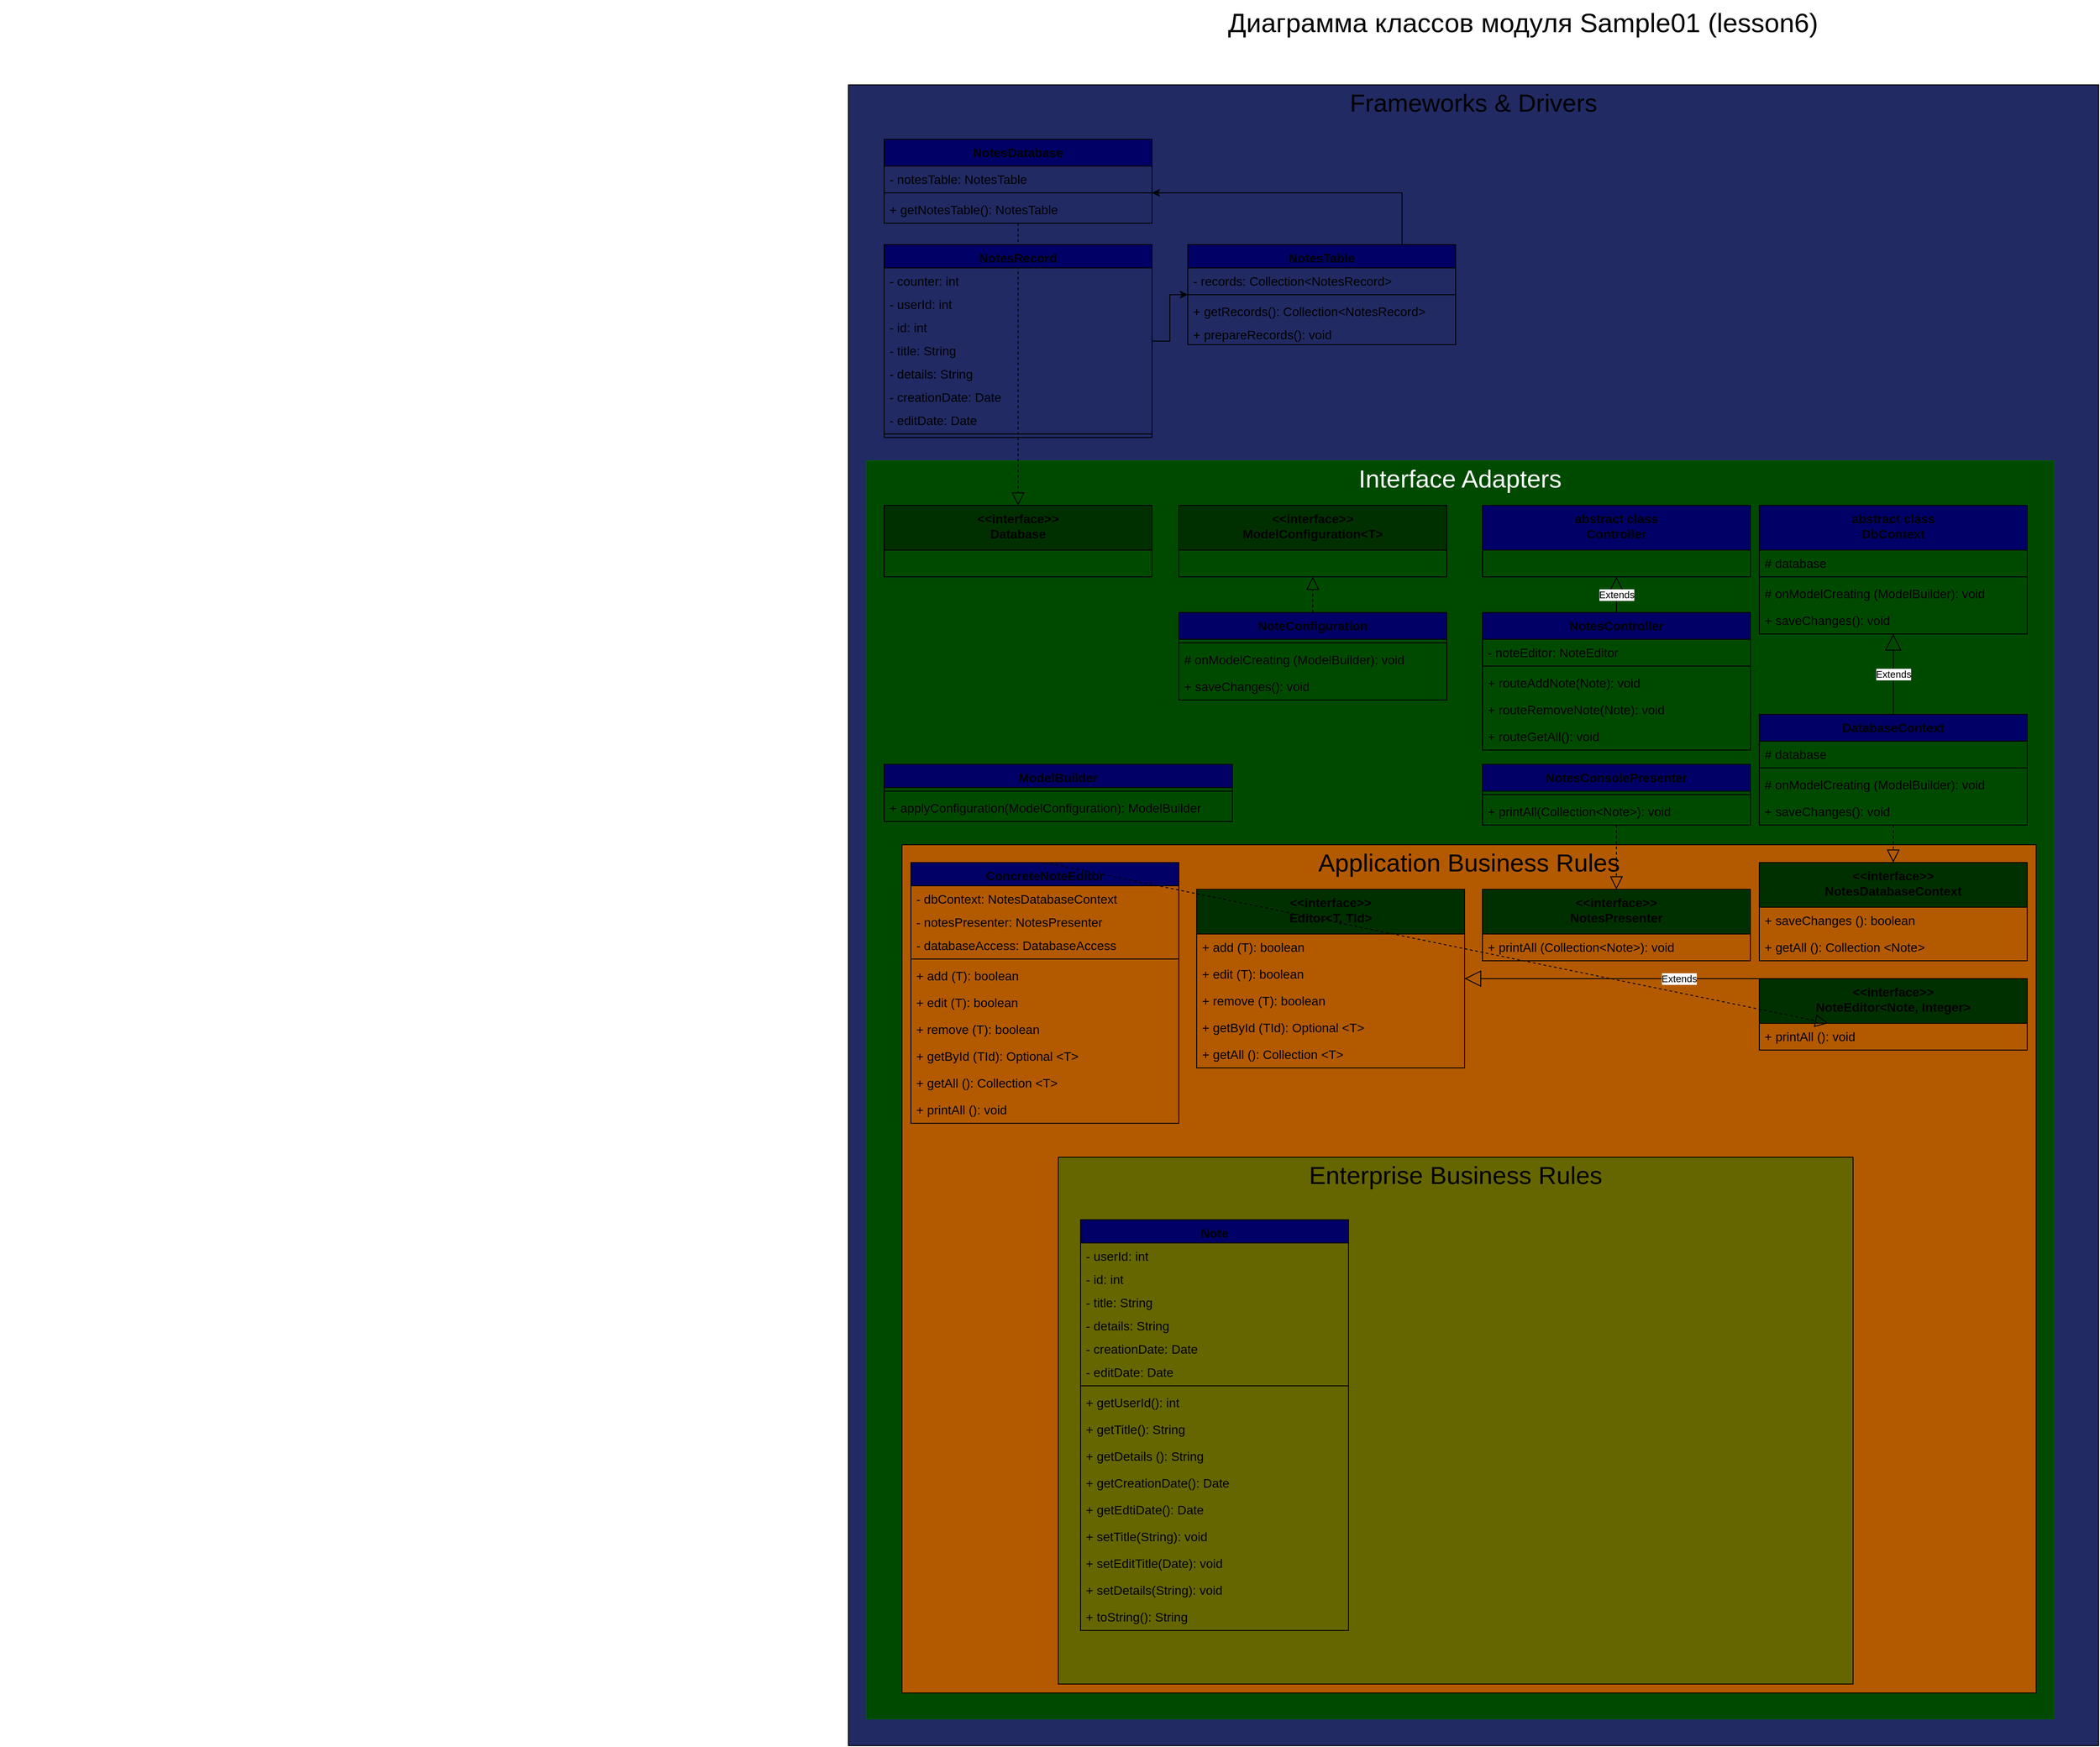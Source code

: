 <mxfile version="20.6.2" type="device"><diagram name="Page-1" id="c4acf3e9-155e-7222-9cf6-157b1a14988f"><mxGraphModel dx="4031" dy="1203" grid="1" gridSize="10" guides="1" tooltips="1" connect="1" arrows="1" fold="1" page="0" pageScale="1" pageWidth="850" pageHeight="1100" background="none" math="0" shadow="0"><root><mxCell id="0"/><mxCell id="1" parent="0"/><mxCell id="X9csHWGs1C8y1vgQUAIu-218" value="&lt;p style=&quot;margin:0px;margin-top:4px;text-align:center;&quot;&gt;&lt;font style=&quot;font-size: 28px;&quot;&gt;Frameworks &amp;amp; Drivers&lt;/font&gt;&lt;/p&gt;" style="verticalAlign=top;align=left;overflow=fill;fontSize=12;fontFamily=Helvetica;html=1;fillStyle=auto;fillColor=#212A63;" vertex="1" parent="1"><mxGeometry x="-690" y="100" width="1400" height="1860" as="geometry"/></mxCell><mxCell id="X9csHWGs1C8y1vgQUAIu-219" value="&lt;p style=&quot;margin:0px;margin-top:4px;text-align:center;&quot;&gt;&lt;font style=&quot;font-size: 28px;&quot;&gt;Interface Adapters&lt;/font&gt;&lt;/p&gt;" style="verticalAlign=top;align=left;overflow=fill;fontSize=12;fontFamily=Helvetica;html=1;fillStyle=auto;fillColor=#004A00;fontColor=#ffffff;strokeColor=#005700;" vertex="1" parent="1"><mxGeometry x="-670" y="521" width="1330" height="1409" as="geometry"/></mxCell><mxCell id="X9csHWGs1C8y1vgQUAIu-217" value="&lt;p style=&quot;margin:0px;margin-top:4px;text-align:center;&quot;&gt;&lt;font style=&quot;font-size: 28px;&quot;&gt;Application Business Rules&lt;/font&gt;&lt;/p&gt;" style="verticalAlign=top;align=left;overflow=fill;fontSize=12;fontFamily=Helvetica;html=1;fillStyle=auto;fillColor=#B35A00;" vertex="1" parent="1"><mxGeometry x="-630" y="951" width="1270" height="950" as="geometry"/></mxCell><mxCell id="setbiqEL-EH-wWf-rJ07-1" value="Диаграмма классов модуля Sample01 (lesson6)" style="text;html=1;align=center;verticalAlign=middle;resizable=0;points=[];autosize=1;strokeColor=none;fillColor=none;fontSize=30;" parent="1" vertex="1"><mxGeometry x="-275" y="5" width="680" height="50" as="geometry"/></mxCell><mxCell id="X9csHWGs1C8y1vgQUAIu-1" value="" style="shape=image;verticalLabelPosition=bottom;labelBackgroundColor=default;verticalAlign=top;aspect=fixed;imageAspect=0;image=https://miro.medium.com/max/1200/1*D5UiYWvnnRl89kO4XEvzWQ.png;" vertex="1" parent="1"><mxGeometry x="-1640" y="162" width="780" height="567" as="geometry"/></mxCell><mxCell id="X9csHWGs1C8y1vgQUAIu-2" value="" style="shape=image;verticalLabelPosition=bottom;labelBackgroundColor=default;verticalAlign=top;aspect=fixed;imageAspect=0;image=https://libmir.com/i/42/382442/i_085.png;" vertex="1" parent="1"><mxGeometry x="-1640" y="744" width="780" height="564" as="geometry"/></mxCell><mxCell id="X9csHWGs1C8y1vgQUAIu-34" value="&lt;&lt;interface&gt;&gt;&#10;Editor&lt;T, TId&gt;" style="swimlane;fontStyle=1;align=center;verticalAlign=top;childLayout=stackLayout;horizontal=1;startSize=50;horizontalStack=0;resizeParent=1;resizeParentMax=0;resizeLast=0;collapsible=1;marginBottom=0;fontSize=14;fillStyle=auto;fillColor=#003000;" vertex="1" parent="1"><mxGeometry x="-300" y="1001" width="300" height="200" as="geometry"><mxRectangle x="-200" y="280" width="130" height="50" as="alternateBounds"/></mxGeometry></mxCell><mxCell id="X9csHWGs1C8y1vgQUAIu-40" value="+ add (T): boolean" style="text;strokeColor=none;fillColor=none;align=left;verticalAlign=top;spacingLeft=4;spacingRight=4;overflow=hidden;rotatable=0;points=[[0,0.5],[1,0.5]];portConstraint=eastwest;fontSize=14;" vertex="1" parent="X9csHWGs1C8y1vgQUAIu-34"><mxGeometry y="50" width="300" height="30" as="geometry"/></mxCell><mxCell id="X9csHWGs1C8y1vgQUAIu-41" value="+ edit (T): boolean" style="text;strokeColor=none;fillColor=none;align=left;verticalAlign=top;spacingLeft=4;spacingRight=4;overflow=hidden;rotatable=0;points=[[0,0.5],[1,0.5]];portConstraint=eastwest;fontSize=14;" vertex="1" parent="X9csHWGs1C8y1vgQUAIu-34"><mxGeometry y="80" width="300" height="30" as="geometry"/></mxCell><mxCell id="X9csHWGs1C8y1vgQUAIu-42" value="+ remove (T): boolean" style="text;strokeColor=none;fillColor=none;align=left;verticalAlign=top;spacingLeft=4;spacingRight=4;overflow=hidden;rotatable=0;points=[[0,0.5],[1,0.5]];portConstraint=eastwest;fontSize=14;" vertex="1" parent="X9csHWGs1C8y1vgQUAIu-34"><mxGeometry y="110" width="300" height="30" as="geometry"/></mxCell><mxCell id="X9csHWGs1C8y1vgQUAIu-43" value="+ getById (TId): Optional &lt;T&gt;" style="text;strokeColor=none;fillColor=none;align=left;verticalAlign=top;spacingLeft=4;spacingRight=4;overflow=hidden;rotatable=0;points=[[0,0.5],[1,0.5]];portConstraint=eastwest;fontSize=14;" vertex="1" parent="X9csHWGs1C8y1vgQUAIu-34"><mxGeometry y="140" width="300" height="30" as="geometry"/></mxCell><mxCell id="X9csHWGs1C8y1vgQUAIu-44" value="+ getAll (): Collection &lt;T&gt;" style="text;strokeColor=none;fillColor=none;align=left;verticalAlign=top;spacingLeft=4;spacingRight=4;overflow=hidden;rotatable=0;points=[[0,0.5],[1,0.5]];portConstraint=eastwest;fontSize=14;" vertex="1" parent="X9csHWGs1C8y1vgQUAIu-34"><mxGeometry y="170" width="300" height="30" as="geometry"/></mxCell><mxCell id="X9csHWGs1C8y1vgQUAIu-49" value="&lt;&lt;interface&gt;&gt;&#10;NoteEditor&lt;Note, Integer&gt;" style="swimlane;fontStyle=1;align=center;verticalAlign=top;childLayout=stackLayout;horizontal=1;startSize=50;horizontalStack=0;resizeParent=1;resizeParentMax=0;resizeLast=0;collapsible=1;marginBottom=0;fontSize=14;fillStyle=auto;fillColor=#003000;" vertex="1" parent="1"><mxGeometry x="330" y="1101" width="300" height="80" as="geometry"><mxRectangle x="-200" y="280" width="130" height="50" as="alternateBounds"/></mxGeometry></mxCell><mxCell id="X9csHWGs1C8y1vgQUAIu-50" value="+ printAll (): void" style="text;strokeColor=none;fillColor=none;align=left;verticalAlign=top;spacingLeft=4;spacingRight=4;overflow=hidden;rotatable=0;points=[[0,0.5],[1,0.5]];portConstraint=eastwest;fontSize=14;" vertex="1" parent="X9csHWGs1C8y1vgQUAIu-49"><mxGeometry y="50" width="300" height="30" as="geometry"/></mxCell><mxCell id="X9csHWGs1C8y1vgQUAIu-55" value="Extends" style="endArrow=block;endSize=16;endFill=0;html=1;rounded=0;exitX=0.5;exitY=0;exitDx=0;exitDy=0;" edge="1" parent="1" source="X9csHWGs1C8y1vgQUAIu-49" target="X9csHWGs1C8y1vgQUAIu-34"><mxGeometry width="160" relative="1" as="geometry"><mxPoint x="-680" y="1181" as="sourcePoint"/><mxPoint x="-520" y="1181" as="targetPoint"/></mxGeometry></mxCell><mxCell id="X9csHWGs1C8y1vgQUAIu-56" value="&lt;&lt;interface&gt;&gt;&#10;NotesDatabaseContext" style="swimlane;fontStyle=1;align=center;verticalAlign=top;childLayout=stackLayout;horizontal=1;startSize=50;horizontalStack=0;resizeParent=1;resizeParentMax=0;resizeLast=0;collapsible=1;marginBottom=0;fontSize=14;fillStyle=auto;fillColor=#003000;" vertex="1" parent="1"><mxGeometry x="330" y="971" width="300" height="110" as="geometry"><mxRectangle x="-200" y="280" width="130" height="50" as="alternateBounds"/></mxGeometry></mxCell><mxCell id="X9csHWGs1C8y1vgQUAIu-58" value="+ saveChanges (): boolean" style="text;strokeColor=none;fillColor=none;align=left;verticalAlign=top;spacingLeft=4;spacingRight=4;overflow=hidden;rotatable=0;points=[[0,0.5],[1,0.5]];portConstraint=eastwest;fontSize=14;" vertex="1" parent="X9csHWGs1C8y1vgQUAIu-56"><mxGeometry y="50" width="300" height="30" as="geometry"/></mxCell><mxCell id="X9csHWGs1C8y1vgQUAIu-61" value="+ getAll (): Collection &lt;Note&gt;" style="text;strokeColor=none;fillColor=none;align=left;verticalAlign=top;spacingLeft=4;spacingRight=4;overflow=hidden;rotatable=0;points=[[0,0.5],[1,0.5]];portConstraint=eastwest;fontSize=14;" vertex="1" parent="X9csHWGs1C8y1vgQUAIu-56"><mxGeometry y="80" width="300" height="30" as="geometry"/></mxCell><mxCell id="X9csHWGs1C8y1vgQUAIu-62" value="&lt;&lt;interface&gt;&gt;&#10;NotesPresenter" style="swimlane;fontStyle=1;align=center;verticalAlign=top;childLayout=stackLayout;horizontal=1;startSize=50;horizontalStack=0;resizeParent=1;resizeParentMax=0;resizeLast=0;collapsible=1;marginBottom=0;fontSize=14;fillStyle=auto;fillColor=#003000;" vertex="1" parent="1"><mxGeometry x="20" y="1001" width="300" height="80" as="geometry"><mxRectangle x="-200" y="280" width="130" height="50" as="alternateBounds"/></mxGeometry></mxCell><mxCell id="X9csHWGs1C8y1vgQUAIu-63" value="+ printAll (Collection&lt;Note&gt;): void" style="text;strokeColor=none;fillColor=none;align=left;verticalAlign=top;spacingLeft=4;spacingRight=4;overflow=hidden;rotatable=0;points=[[0,0.5],[1,0.5]];portConstraint=eastwest;fontSize=14;" vertex="1" parent="X9csHWGs1C8y1vgQUAIu-62"><mxGeometry y="50" width="300" height="30" as="geometry"/></mxCell><mxCell id="X9csHWGs1C8y1vgQUAIu-64" value="ConcreteNoteEditor" style="swimlane;fontStyle=1;align=center;verticalAlign=top;childLayout=stackLayout;horizontal=1;startSize=26;horizontalStack=0;resizeParent=1;resizeParentMax=0;resizeLast=0;collapsible=1;marginBottom=0;fontSize=14;fillColor=#000066;" vertex="1" parent="1"><mxGeometry x="-620" y="971" width="300" height="292" as="geometry"/></mxCell><mxCell id="X9csHWGs1C8y1vgQUAIu-65" value="- dbContext: NotesDatabaseContext" style="text;strokeColor=none;fillColor=none;align=left;verticalAlign=top;spacingLeft=4;spacingRight=4;overflow=hidden;rotatable=0;points=[[0,0.5],[1,0.5]];portConstraint=eastwest;fontSize=14;" vertex="1" parent="X9csHWGs1C8y1vgQUAIu-64"><mxGeometry y="26" width="300" height="26" as="geometry"/></mxCell><mxCell id="X9csHWGs1C8y1vgQUAIu-66" value="- notesPresenter: NotesPresenter" style="text;strokeColor=none;fillColor=none;align=left;verticalAlign=top;spacingLeft=4;spacingRight=4;overflow=hidden;rotatable=0;points=[[0,0.5],[1,0.5]];portConstraint=eastwest;fontSize=14;" vertex="1" parent="X9csHWGs1C8y1vgQUAIu-64"><mxGeometry y="52" width="300" height="26" as="geometry"/></mxCell><mxCell id="X9csHWGs1C8y1vgQUAIu-67" value="- databaseAccess: DatabaseAccess" style="text;strokeColor=none;fillColor=none;align=left;verticalAlign=top;spacingLeft=4;spacingRight=4;overflow=hidden;rotatable=0;points=[[0,0.5],[1,0.5]];portConstraint=eastwest;fontSize=14;" vertex="1" parent="X9csHWGs1C8y1vgQUAIu-64"><mxGeometry y="78" width="300" height="26" as="geometry"/></mxCell><mxCell id="X9csHWGs1C8y1vgQUAIu-69" value="" style="line;strokeWidth=1;fillColor=none;align=left;verticalAlign=middle;spacingTop=-1;spacingLeft=3;spacingRight=3;rotatable=0;labelPosition=right;points=[];portConstraint=eastwest;strokeColor=inherit;fontSize=14;" vertex="1" parent="X9csHWGs1C8y1vgQUAIu-64"><mxGeometry y="104" width="300" height="8" as="geometry"/></mxCell><mxCell id="X9csHWGs1C8y1vgQUAIu-79" value="+ add (T): boolean" style="text;strokeColor=none;fillColor=none;align=left;verticalAlign=top;spacingLeft=4;spacingRight=4;overflow=hidden;rotatable=0;points=[[0,0.5],[1,0.5]];portConstraint=eastwest;fontSize=14;" vertex="1" parent="X9csHWGs1C8y1vgQUAIu-64"><mxGeometry y="112" width="300" height="30" as="geometry"/></mxCell><mxCell id="X9csHWGs1C8y1vgQUAIu-80" value="+ edit (T): boolean" style="text;strokeColor=none;fillColor=none;align=left;verticalAlign=top;spacingLeft=4;spacingRight=4;overflow=hidden;rotatable=0;points=[[0,0.5],[1,0.5]];portConstraint=eastwest;fontSize=14;" vertex="1" parent="X9csHWGs1C8y1vgQUAIu-64"><mxGeometry y="142" width="300" height="30" as="geometry"/></mxCell><mxCell id="X9csHWGs1C8y1vgQUAIu-81" value="+ remove (T): boolean" style="text;strokeColor=none;fillColor=none;align=left;verticalAlign=top;spacingLeft=4;spacingRight=4;overflow=hidden;rotatable=0;points=[[0,0.5],[1,0.5]];portConstraint=eastwest;fontSize=14;" vertex="1" parent="X9csHWGs1C8y1vgQUAIu-64"><mxGeometry y="172" width="300" height="30" as="geometry"/></mxCell><mxCell id="X9csHWGs1C8y1vgQUAIu-82" value="+ getById (TId): Optional &lt;T&gt;" style="text;strokeColor=none;fillColor=none;align=left;verticalAlign=top;spacingLeft=4;spacingRight=4;overflow=hidden;rotatable=0;points=[[0,0.5],[1,0.5]];portConstraint=eastwest;fontSize=14;" vertex="1" parent="X9csHWGs1C8y1vgQUAIu-64"><mxGeometry y="202" width="300" height="30" as="geometry"/></mxCell><mxCell id="X9csHWGs1C8y1vgQUAIu-83" value="+ getAll (): Collection &lt;T&gt;" style="text;strokeColor=none;fillColor=none;align=left;verticalAlign=top;spacingLeft=4;spacingRight=4;overflow=hidden;rotatable=0;points=[[0,0.5],[1,0.5]];portConstraint=eastwest;fontSize=14;" vertex="1" parent="X9csHWGs1C8y1vgQUAIu-64"><mxGeometry y="232" width="300" height="30" as="geometry"/></mxCell><mxCell id="X9csHWGs1C8y1vgQUAIu-84" value="+ printAll (): void" style="text;strokeColor=none;fillColor=none;align=left;verticalAlign=top;spacingLeft=4;spacingRight=4;overflow=hidden;rotatable=0;points=[[0,0.5],[1,0.5]];portConstraint=eastwest;fontSize=14;" vertex="1" parent="X9csHWGs1C8y1vgQUAIu-64"><mxGeometry y="262" width="300" height="30" as="geometry"/></mxCell><mxCell id="X9csHWGs1C8y1vgQUAIu-78" value="" style="endArrow=block;dashed=1;endFill=0;endSize=12;html=1;rounded=0;exitX=0.5;exitY=0;exitDx=0;exitDy=0;" edge="1" parent="1" source="X9csHWGs1C8y1vgQUAIu-64" target="X9csHWGs1C8y1vgQUAIu-50"><mxGeometry width="160" relative="1" as="geometry"><mxPoint x="-670" y="1331" as="sourcePoint"/><mxPoint x="-600" y="1361" as="targetPoint"/></mxGeometry></mxCell><mxCell id="X9csHWGs1C8y1vgQUAIu-104" value="&lt;&lt;interface&gt;&gt;&#10;Database" style="swimlane;fontStyle=1;align=center;verticalAlign=top;childLayout=stackLayout;horizontal=1;startSize=50;horizontalStack=0;resizeParent=1;resizeParentMax=0;resizeLast=0;collapsible=1;marginBottom=0;fontSize=14;fillStyle=auto;fillColor=#003000;" vertex="1" parent="1"><mxGeometry x="-650" y="571" width="300" height="80" as="geometry"><mxRectangle x="-200" y="280" width="130" height="50" as="alternateBounds"/></mxGeometry></mxCell><mxCell id="X9csHWGs1C8y1vgQUAIu-110" value="&lt;&lt;interface&gt;&gt;&#10;ModelConfiguration&lt;T&gt;" style="swimlane;fontStyle=1;align=center;verticalAlign=top;childLayout=stackLayout;horizontal=1;startSize=50;horizontalStack=0;resizeParent=1;resizeParentMax=0;resizeLast=0;collapsible=1;marginBottom=0;fontSize=14;fillStyle=auto;fillColor=#003000;" vertex="1" parent="1"><mxGeometry x="-320" y="571" width="300" height="80" as="geometry"><mxRectangle x="-200" y="280" width="130" height="50" as="alternateBounds"/></mxGeometry></mxCell><mxCell id="X9csHWGs1C8y1vgQUAIu-111" value="abstract class &#10;DbContext" style="swimlane;fontStyle=1;align=center;verticalAlign=top;childLayout=stackLayout;horizontal=1;startSize=50;horizontalStack=0;resizeParent=1;resizeParentMax=0;resizeLast=0;collapsible=1;marginBottom=0;fontSize=14;fillColor=#000066;" vertex="1" parent="1"><mxGeometry x="330" y="571" width="300" height="144" as="geometry"/></mxCell><mxCell id="X9csHWGs1C8y1vgQUAIu-112" value="# database" style="text;strokeColor=none;fillColor=none;align=left;verticalAlign=top;spacingLeft=4;spacingRight=4;overflow=hidden;rotatable=0;points=[[0,0.5],[1,0.5]];portConstraint=eastwest;fontSize=14;" vertex="1" parent="X9csHWGs1C8y1vgQUAIu-111"><mxGeometry y="50" width="300" height="26" as="geometry"/></mxCell><mxCell id="X9csHWGs1C8y1vgQUAIu-118" value="" style="line;strokeWidth=1;fillColor=none;align=left;verticalAlign=middle;spacingTop=-1;spacingLeft=3;spacingRight=3;rotatable=0;labelPosition=right;points=[];portConstraint=eastwest;strokeColor=inherit;fontSize=14;" vertex="1" parent="X9csHWGs1C8y1vgQUAIu-111"><mxGeometry y="76" width="300" height="8" as="geometry"/></mxCell><mxCell id="X9csHWGs1C8y1vgQUAIu-119" value="# onModelCreating (ModelBuilder): void" style="text;strokeColor=none;fillColor=none;align=left;verticalAlign=top;spacingLeft=4;spacingRight=4;overflow=hidden;rotatable=0;points=[[0,0.5],[1,0.5]];portConstraint=eastwest;fontSize=14;" vertex="1" parent="X9csHWGs1C8y1vgQUAIu-111"><mxGeometry y="84" width="300" height="30" as="geometry"/></mxCell><mxCell id="X9csHWGs1C8y1vgQUAIu-120" value="+ saveChanges(): void" style="text;strokeColor=none;fillColor=none;align=left;verticalAlign=top;spacingLeft=4;spacingRight=4;overflow=hidden;rotatable=0;points=[[0,0.5],[1,0.5]];portConstraint=eastwest;fontSize=14;" vertex="1" parent="X9csHWGs1C8y1vgQUAIu-111"><mxGeometry y="114" width="300" height="30" as="geometry"/></mxCell><mxCell id="X9csHWGs1C8y1vgQUAIu-128" value="ModelBuilder" style="swimlane;fontStyle=1;align=center;verticalAlign=top;childLayout=stackLayout;horizontal=1;startSize=26;horizontalStack=0;resizeParent=1;resizeParentMax=0;resizeLast=0;collapsible=1;marginBottom=0;fontSize=14;fillColor=#000066;" vertex="1" parent="1"><mxGeometry x="-650" y="861" width="390" height="64" as="geometry"/></mxCell><mxCell id="X9csHWGs1C8y1vgQUAIu-135" value="" style="line;strokeWidth=1;fillColor=none;align=left;verticalAlign=middle;spacingTop=-1;spacingLeft=3;spacingRight=3;rotatable=0;labelPosition=right;points=[];portConstraint=eastwest;strokeColor=inherit;fontSize=14;" vertex="1" parent="X9csHWGs1C8y1vgQUAIu-128"><mxGeometry y="26" width="390" height="8" as="geometry"/></mxCell><mxCell id="X9csHWGs1C8y1vgQUAIu-136" value="+ applyConfiguration(ModelConfiguration): ModelBuilder" style="text;strokeColor=none;fillColor=none;align=left;verticalAlign=top;spacingLeft=4;spacingRight=4;overflow=hidden;rotatable=0;points=[[0,0.5],[1,0.5]];portConstraint=eastwest;fontSize=14;" vertex="1" parent="X9csHWGs1C8y1vgQUAIu-128"><mxGeometry y="34" width="390" height="30" as="geometry"/></mxCell><mxCell id="X9csHWGs1C8y1vgQUAIu-145" value="DatabaseContext" style="swimlane;fontStyle=1;align=center;verticalAlign=top;childLayout=stackLayout;horizontal=1;startSize=30;horizontalStack=0;resizeParent=1;resizeParentMax=0;resizeLast=0;collapsible=1;marginBottom=0;fontSize=14;fillColor=#000066;" vertex="1" parent="1"><mxGeometry x="330" y="805" width="300" height="124" as="geometry"/></mxCell><mxCell id="X9csHWGs1C8y1vgQUAIu-146" value="# database" style="text;strokeColor=none;fillColor=none;align=left;verticalAlign=top;spacingLeft=4;spacingRight=4;overflow=hidden;rotatable=0;points=[[0,0.5],[1,0.5]];portConstraint=eastwest;fontSize=14;" vertex="1" parent="X9csHWGs1C8y1vgQUAIu-145"><mxGeometry y="30" width="300" height="26" as="geometry"/></mxCell><mxCell id="X9csHWGs1C8y1vgQUAIu-147" value="" style="line;strokeWidth=1;fillColor=none;align=left;verticalAlign=middle;spacingTop=-1;spacingLeft=3;spacingRight=3;rotatable=0;labelPosition=right;points=[];portConstraint=eastwest;strokeColor=inherit;fontSize=14;" vertex="1" parent="X9csHWGs1C8y1vgQUAIu-145"><mxGeometry y="56" width="300" height="8" as="geometry"/></mxCell><mxCell id="X9csHWGs1C8y1vgQUAIu-148" value="# onModelCreating (ModelBuilder): void" style="text;strokeColor=none;fillColor=none;align=left;verticalAlign=top;spacingLeft=4;spacingRight=4;overflow=hidden;rotatable=0;points=[[0,0.5],[1,0.5]];portConstraint=eastwest;fontSize=14;" vertex="1" parent="X9csHWGs1C8y1vgQUAIu-145"><mxGeometry y="64" width="300" height="30" as="geometry"/></mxCell><mxCell id="X9csHWGs1C8y1vgQUAIu-149" value="+ saveChanges(): void" style="text;strokeColor=none;fillColor=none;align=left;verticalAlign=top;spacingLeft=4;spacingRight=4;overflow=hidden;rotatable=0;points=[[0,0.5],[1,0.5]];portConstraint=eastwest;fontSize=14;" vertex="1" parent="X9csHWGs1C8y1vgQUAIu-145"><mxGeometry y="94" width="300" height="30" as="geometry"/></mxCell><mxCell id="X9csHWGs1C8y1vgQUAIu-150" value="Extends" style="endArrow=block;endSize=16;endFill=0;html=1;rounded=0;exitX=0.5;exitY=0;exitDx=0;exitDy=0;" edge="1" parent="1" source="X9csHWGs1C8y1vgQUAIu-145" target="X9csHWGs1C8y1vgQUAIu-111"><mxGeometry width="160" relative="1" as="geometry"><mxPoint x="430" y="605" as="sourcePoint"/><mxPoint x="720" y="765" as="targetPoint"/></mxGeometry></mxCell><mxCell id="X9csHWGs1C8y1vgQUAIu-151" value="" style="endArrow=block;dashed=1;endFill=0;endSize=12;html=1;rounded=0;" edge="1" parent="1" source="X9csHWGs1C8y1vgQUAIu-145" target="X9csHWGs1C8y1vgQUAIu-56"><mxGeometry width="160" relative="1" as="geometry"><mxPoint x="1300" y="901" as="sourcePoint"/><mxPoint x="1460" y="901" as="targetPoint"/></mxGeometry></mxCell><mxCell id="X9csHWGs1C8y1vgQUAIu-152" value="NoteConfiguration" style="swimlane;fontStyle=1;align=center;verticalAlign=top;childLayout=stackLayout;horizontal=1;startSize=30;horizontalStack=0;resizeParent=1;resizeParentMax=0;resizeLast=0;collapsible=1;marginBottom=0;fontSize=14;fillColor=#000066;" vertex="1" parent="1"><mxGeometry x="-320" y="691" width="300" height="98" as="geometry"/></mxCell><mxCell id="X9csHWGs1C8y1vgQUAIu-154" value="" style="line;strokeWidth=1;fillColor=none;align=left;verticalAlign=middle;spacingTop=-1;spacingLeft=3;spacingRight=3;rotatable=0;labelPosition=right;points=[];portConstraint=eastwest;strokeColor=inherit;fontSize=14;" vertex="1" parent="X9csHWGs1C8y1vgQUAIu-152"><mxGeometry y="30" width="300" height="8" as="geometry"/></mxCell><mxCell id="X9csHWGs1C8y1vgQUAIu-155" value="# onModelCreating (ModelBuilder): void" style="text;strokeColor=none;fillColor=none;align=left;verticalAlign=top;spacingLeft=4;spacingRight=4;overflow=hidden;rotatable=0;points=[[0,0.5],[1,0.5]];portConstraint=eastwest;fontSize=14;" vertex="1" parent="X9csHWGs1C8y1vgQUAIu-152"><mxGeometry y="38" width="300" height="30" as="geometry"/></mxCell><mxCell id="X9csHWGs1C8y1vgQUAIu-156" value="+ saveChanges(): void" style="text;strokeColor=none;fillColor=none;align=left;verticalAlign=top;spacingLeft=4;spacingRight=4;overflow=hidden;rotatable=0;points=[[0,0.5],[1,0.5]];portConstraint=eastwest;fontSize=14;" vertex="1" parent="X9csHWGs1C8y1vgQUAIu-152"><mxGeometry y="68" width="300" height="30" as="geometry"/></mxCell><mxCell id="X9csHWGs1C8y1vgQUAIu-157" value="" style="endArrow=block;dashed=1;endFill=0;endSize=12;html=1;rounded=0;" edge="1" parent="1" source="X9csHWGs1C8y1vgQUAIu-152" target="X9csHWGs1C8y1vgQUAIu-110"><mxGeometry width="160" relative="1" as="geometry"><mxPoint x="1300" y="661" as="sourcePoint"/><mxPoint x="1460" y="661" as="targetPoint"/></mxGeometry></mxCell><mxCell id="X9csHWGs1C8y1vgQUAIu-158" value="abstract class &#10;Controller" style="swimlane;fontStyle=1;align=center;verticalAlign=top;childLayout=stackLayout;horizontal=1;startSize=50;horizontalStack=0;resizeParent=1;resizeParentMax=0;resizeLast=0;collapsible=1;marginBottom=0;fontSize=14;fillColor=#000066;" vertex="1" parent="1"><mxGeometry x="20" y="571" width="300" height="80" as="geometry"/></mxCell><mxCell id="X9csHWGs1C8y1vgQUAIu-165" value="NotesController" style="swimlane;fontStyle=1;align=center;verticalAlign=top;childLayout=stackLayout;horizontal=1;startSize=30;horizontalStack=0;resizeParent=1;resizeParentMax=0;resizeLast=0;collapsible=1;marginBottom=0;fontSize=14;fillColor=#000066;" vertex="1" parent="1"><mxGeometry x="20" y="691" width="300" height="154" as="geometry"/></mxCell><mxCell id="X9csHWGs1C8y1vgQUAIu-166" value="- noteEditor: NoteEditor" style="text;strokeColor=none;fillColor=none;align=left;verticalAlign=top;spacingLeft=4;spacingRight=4;overflow=hidden;rotatable=0;points=[[0,0.5],[1,0.5]];portConstraint=eastwest;fontSize=14;" vertex="1" parent="X9csHWGs1C8y1vgQUAIu-165"><mxGeometry y="30" width="300" height="26" as="geometry"/></mxCell><mxCell id="X9csHWGs1C8y1vgQUAIu-167" value="" style="line;strokeWidth=1;fillColor=none;align=left;verticalAlign=middle;spacingTop=-1;spacingLeft=3;spacingRight=3;rotatable=0;labelPosition=right;points=[];portConstraint=eastwest;strokeColor=inherit;fontSize=14;" vertex="1" parent="X9csHWGs1C8y1vgQUAIu-165"><mxGeometry y="56" width="300" height="8" as="geometry"/></mxCell><mxCell id="X9csHWGs1C8y1vgQUAIu-168" value="+ routeAddNote(Note): void" style="text;strokeColor=none;fillColor=none;align=left;verticalAlign=top;spacingLeft=4;spacingRight=4;overflow=hidden;rotatable=0;points=[[0,0.5],[1,0.5]];portConstraint=eastwest;fontSize=14;" vertex="1" parent="X9csHWGs1C8y1vgQUAIu-165"><mxGeometry y="64" width="300" height="30" as="geometry"/></mxCell><mxCell id="X9csHWGs1C8y1vgQUAIu-170" value="+ routeRemoveNote(Note): void" style="text;strokeColor=none;fillColor=none;align=left;verticalAlign=top;spacingLeft=4;spacingRight=4;overflow=hidden;rotatable=0;points=[[0,0.5],[1,0.5]];portConstraint=eastwest;fontSize=14;" vertex="1" parent="X9csHWGs1C8y1vgQUAIu-165"><mxGeometry y="94" width="300" height="30" as="geometry"/></mxCell><mxCell id="X9csHWGs1C8y1vgQUAIu-171" value="+ routeGetAll(): void" style="text;strokeColor=none;fillColor=none;align=left;verticalAlign=top;spacingLeft=4;spacingRight=4;overflow=hidden;rotatable=0;points=[[0,0.5],[1,0.5]];portConstraint=eastwest;fontSize=14;" vertex="1" parent="X9csHWGs1C8y1vgQUAIu-165"><mxGeometry y="124" width="300" height="30" as="geometry"/></mxCell><mxCell id="X9csHWGs1C8y1vgQUAIu-173" value="Extends" style="endArrow=block;endSize=16;endFill=0;html=1;rounded=0;" edge="1" parent="1" source="X9csHWGs1C8y1vgQUAIu-165" target="X9csHWGs1C8y1vgQUAIu-158"><mxGeometry width="160" relative="1" as="geometry"><mxPoint x="420" y="531" as="sourcePoint"/><mxPoint x="580" y="531" as="targetPoint"/></mxGeometry></mxCell><mxCell id="X9csHWGs1C8y1vgQUAIu-174" value="NotesConsolePresenter" style="swimlane;fontStyle=1;align=center;verticalAlign=top;childLayout=stackLayout;horizontal=1;startSize=30;horizontalStack=0;resizeParent=1;resizeParentMax=0;resizeLast=0;collapsible=1;marginBottom=0;fontSize=14;fillColor=#000066;" vertex="1" parent="1"><mxGeometry x="20" y="861" width="300" height="68" as="geometry"/></mxCell><mxCell id="X9csHWGs1C8y1vgQUAIu-176" value="" style="line;strokeWidth=1;fillColor=none;align=left;verticalAlign=middle;spacingTop=-1;spacingLeft=3;spacingRight=3;rotatable=0;labelPosition=right;points=[];portConstraint=eastwest;strokeColor=inherit;fontSize=14;" vertex="1" parent="X9csHWGs1C8y1vgQUAIu-174"><mxGeometry y="30" width="300" height="8" as="geometry"/></mxCell><mxCell id="X9csHWGs1C8y1vgQUAIu-177" value="+ printAll(Collection&lt;Note&gt;): void" style="text;strokeColor=none;fillColor=none;align=left;verticalAlign=top;spacingLeft=4;spacingRight=4;overflow=hidden;rotatable=0;points=[[0,0.5],[1,0.5]];portConstraint=eastwest;fontSize=14;" vertex="1" parent="X9csHWGs1C8y1vgQUAIu-174"><mxGeometry y="38" width="300" height="30" as="geometry"/></mxCell><mxCell id="X9csHWGs1C8y1vgQUAIu-180" value="" style="endArrow=block;dashed=1;endFill=0;endSize=12;html=1;rounded=0;" edge="1" parent="1" source="X9csHWGs1C8y1vgQUAIu-174" target="X9csHWGs1C8y1vgQUAIu-62"><mxGeometry width="160" relative="1" as="geometry"><mxPoint x="1460" y="1331" as="sourcePoint"/><mxPoint x="1620" y="1331" as="targetPoint"/></mxGeometry></mxCell><mxCell id="X9csHWGs1C8y1vgQUAIu-181" value="NotesDatabase" style="swimlane;fontStyle=1;align=center;verticalAlign=top;childLayout=stackLayout;horizontal=1;startSize=30;horizontalStack=0;resizeParent=1;resizeParentMax=0;resizeLast=0;collapsible=1;marginBottom=0;fontSize=14;fillColor=#000066;" vertex="1" parent="1"><mxGeometry x="-650" y="161" width="300" height="94" as="geometry"/></mxCell><mxCell id="X9csHWGs1C8y1vgQUAIu-182" value="- notesTable: NotesTable" style="text;strokeColor=none;fillColor=none;align=left;verticalAlign=top;spacingLeft=4;spacingRight=4;overflow=hidden;rotatable=0;points=[[0,0.5],[1,0.5]];portConstraint=eastwest;fontSize=14;" vertex="1" parent="X9csHWGs1C8y1vgQUAIu-181"><mxGeometry y="30" width="300" height="26" as="geometry"/></mxCell><mxCell id="X9csHWGs1C8y1vgQUAIu-183" value="" style="line;strokeWidth=1;fillColor=none;align=left;verticalAlign=middle;spacingTop=-1;spacingLeft=3;spacingRight=3;rotatable=0;labelPosition=right;points=[];portConstraint=eastwest;strokeColor=inherit;fontSize=14;" vertex="1" parent="X9csHWGs1C8y1vgQUAIu-181"><mxGeometry y="56" width="300" height="8" as="geometry"/></mxCell><mxCell id="X9csHWGs1C8y1vgQUAIu-184" value="+ getNotesTable(): NotesTable" style="text;strokeColor=none;fillColor=none;align=left;verticalAlign=top;spacingLeft=4;spacingRight=4;overflow=hidden;rotatable=0;points=[[0,0.5],[1,0.5]];portConstraint=eastwest;fontSize=14;" vertex="1" parent="X9csHWGs1C8y1vgQUAIu-181"><mxGeometry y="64" width="300" height="30" as="geometry"/></mxCell><mxCell id="X9csHWGs1C8y1vgQUAIu-187" value="" style="endArrow=block;dashed=1;endFill=0;endSize=12;html=1;rounded=0;" edge="1" parent="1" source="X9csHWGs1C8y1vgQUAIu-181" target="X9csHWGs1C8y1vgQUAIu-104"><mxGeometry width="160" relative="1" as="geometry"><mxPoint x="1460" y="1581" as="sourcePoint"/><mxPoint x="1620" y="1581" as="targetPoint"/></mxGeometry></mxCell><mxCell id="X9csHWGs1C8y1vgQUAIu-220" style="edgeStyle=orthogonalEdgeStyle;rounded=0;orthogonalLoop=1;jettySize=auto;html=1;fontSize=28;" edge="1" parent="1" source="X9csHWGs1C8y1vgQUAIu-188" target="X9csHWGs1C8y1vgQUAIu-204"><mxGeometry relative="1" as="geometry"/></mxCell><mxCell id="X9csHWGs1C8y1vgQUAIu-188" value="NotesRecord" style="swimlane;fontStyle=1;align=center;verticalAlign=top;childLayout=stackLayout;horizontal=1;startSize=26;horizontalStack=0;resizeParent=1;resizeParentMax=0;resizeLast=0;collapsible=1;marginBottom=0;fontSize=14;fillColor=#000066;" vertex="1" parent="1"><mxGeometry x="-650" y="279" width="300" height="216" as="geometry"/></mxCell><mxCell id="X9csHWGs1C8y1vgQUAIu-189" value="- counter: int" style="text;strokeColor=none;fillColor=none;align=left;verticalAlign=top;spacingLeft=4;spacingRight=4;overflow=hidden;rotatable=0;points=[[0,0.5],[1,0.5]];portConstraint=eastwest;fontSize=14;" vertex="1" parent="X9csHWGs1C8y1vgQUAIu-188"><mxGeometry y="26" width="300" height="26" as="geometry"/></mxCell><mxCell id="X9csHWGs1C8y1vgQUAIu-190" value="- userId: int    " style="text;strokeColor=none;fillColor=none;align=left;verticalAlign=top;spacingLeft=4;spacingRight=4;overflow=hidden;rotatable=0;points=[[0,0.5],[1,0.5]];portConstraint=eastwest;fontSize=14;" vertex="1" parent="X9csHWGs1C8y1vgQUAIu-188"><mxGeometry y="52" width="300" height="26" as="geometry"/></mxCell><mxCell id="X9csHWGs1C8y1vgQUAIu-191" value="- id: int" style="text;strokeColor=none;fillColor=none;align=left;verticalAlign=top;spacingLeft=4;spacingRight=4;overflow=hidden;rotatable=0;points=[[0,0.5],[1,0.5]];portConstraint=eastwest;fontSize=14;" vertex="1" parent="X9csHWGs1C8y1vgQUAIu-188"><mxGeometry y="78" width="300" height="26" as="geometry"/></mxCell><mxCell id="X9csHWGs1C8y1vgQUAIu-200" value="- title: String" style="text;strokeColor=none;fillColor=none;align=left;verticalAlign=top;spacingLeft=4;spacingRight=4;overflow=hidden;rotatable=0;points=[[0,0.5],[1,0.5]];portConstraint=eastwest;fontSize=14;" vertex="1" parent="X9csHWGs1C8y1vgQUAIu-188"><mxGeometry y="104" width="300" height="26" as="geometry"/></mxCell><mxCell id="X9csHWGs1C8y1vgQUAIu-201" value="- details: String" style="text;strokeColor=none;fillColor=none;align=left;verticalAlign=top;spacingLeft=4;spacingRight=4;overflow=hidden;rotatable=0;points=[[0,0.5],[1,0.5]];portConstraint=eastwest;fontSize=14;" vertex="1" parent="X9csHWGs1C8y1vgQUAIu-188"><mxGeometry y="130" width="300" height="26" as="geometry"/></mxCell><mxCell id="X9csHWGs1C8y1vgQUAIu-199" value="- creationDate: Date" style="text;strokeColor=none;fillColor=none;align=left;verticalAlign=top;spacingLeft=4;spacingRight=4;overflow=hidden;rotatable=0;points=[[0,0.5],[1,0.5]];portConstraint=eastwest;fontSize=14;" vertex="1" parent="X9csHWGs1C8y1vgQUAIu-188"><mxGeometry y="156" width="300" height="26" as="geometry"/></mxCell><mxCell id="X9csHWGs1C8y1vgQUAIu-203" value="- editDate: Date" style="text;strokeColor=none;fillColor=none;align=left;verticalAlign=top;spacingLeft=4;spacingRight=4;overflow=hidden;rotatable=0;points=[[0,0.5],[1,0.5]];portConstraint=eastwest;fontSize=14;" vertex="1" parent="X9csHWGs1C8y1vgQUAIu-188"><mxGeometry y="182" width="300" height="26" as="geometry"/></mxCell><mxCell id="X9csHWGs1C8y1vgQUAIu-192" value="" style="line;strokeWidth=1;fillColor=none;align=left;verticalAlign=middle;spacingTop=-1;spacingLeft=3;spacingRight=3;rotatable=0;labelPosition=right;points=[];portConstraint=eastwest;strokeColor=inherit;fontSize=14;" vertex="1" parent="X9csHWGs1C8y1vgQUAIu-188"><mxGeometry y="208" width="300" height="8" as="geometry"/></mxCell><mxCell id="X9csHWGs1C8y1vgQUAIu-221" style="edgeStyle=orthogonalEdgeStyle;rounded=0;orthogonalLoop=1;jettySize=auto;html=1;fontSize=28;" edge="1" parent="1" source="X9csHWGs1C8y1vgQUAIu-204" target="X9csHWGs1C8y1vgQUAIu-181"><mxGeometry relative="1" as="geometry"><Array as="points"><mxPoint x="-70" y="221"/></Array></mxGeometry></mxCell><mxCell id="X9csHWGs1C8y1vgQUAIu-204" value="NotesTable" style="swimlane;fontStyle=1;align=center;verticalAlign=top;childLayout=stackLayout;horizontal=1;startSize=26;horizontalStack=0;resizeParent=1;resizeParentMax=0;resizeLast=0;collapsible=1;marginBottom=0;fontSize=14;fillColor=#000066;" vertex="1" parent="1"><mxGeometry x="-310" y="279" width="300" height="112" as="geometry"/></mxCell><mxCell id="X9csHWGs1C8y1vgQUAIu-205" value="- records: Collection&lt;NotesRecord&gt;" style="text;strokeColor=none;fillColor=none;align=left;verticalAlign=top;spacingLeft=4;spacingRight=4;overflow=hidden;rotatable=0;points=[[0,0.5],[1,0.5]];portConstraint=eastwest;fontSize=14;" vertex="1" parent="X9csHWGs1C8y1vgQUAIu-204"><mxGeometry y="26" width="300" height="26" as="geometry"/></mxCell><mxCell id="X9csHWGs1C8y1vgQUAIu-212" value="" style="line;strokeWidth=1;fillColor=none;align=left;verticalAlign=middle;spacingTop=-1;spacingLeft=3;spacingRight=3;rotatable=0;labelPosition=right;points=[];portConstraint=eastwest;strokeColor=inherit;fontSize=14;" vertex="1" parent="X9csHWGs1C8y1vgQUAIu-204"><mxGeometry y="52" width="300" height="8" as="geometry"/></mxCell><mxCell id="X9csHWGs1C8y1vgQUAIu-213" value="+ getRecords(): Collection&lt;NotesRecord&gt;" style="text;strokeColor=none;fillColor=none;align=left;verticalAlign=top;spacingLeft=4;spacingRight=4;overflow=hidden;rotatable=0;points=[[0,0.5],[1,0.5]];portConstraint=eastwest;fontSize=14;" vertex="1" parent="X9csHWGs1C8y1vgQUAIu-204"><mxGeometry y="60" width="300" height="26" as="geometry"/></mxCell><mxCell id="X9csHWGs1C8y1vgQUAIu-214" value="+ prepareRecords(): void" style="text;strokeColor=none;fillColor=none;align=left;verticalAlign=top;spacingLeft=4;spacingRight=4;overflow=hidden;rotatable=0;points=[[0,0.5],[1,0.5]];portConstraint=eastwest;fontSize=14;" vertex="1" parent="X9csHWGs1C8y1vgQUAIu-204"><mxGeometry y="86" width="300" height="26" as="geometry"/></mxCell><mxCell id="X9csHWGs1C8y1vgQUAIu-216" value="&lt;p style=&quot;margin:0px;margin-top:4px;text-align:center;&quot;&gt;&lt;font style=&quot;font-size: 28px;&quot;&gt;Enterprise Business Rules&lt;/font&gt;&lt;/p&gt;" style="verticalAlign=top;align=left;overflow=fill;fontSize=12;fontFamily=Helvetica;html=1;fillStyle=auto;fillColor=#666600;" vertex="1" parent="1"><mxGeometry x="-455" y="1301" width="890" height="590" as="geometry"/></mxCell><mxCell id="X9csHWGs1C8y1vgQUAIu-85" value="Note" style="swimlane;fontStyle=1;align=center;verticalAlign=top;childLayout=stackLayout;horizontal=1;startSize=26;horizontalStack=0;resizeParent=1;resizeParentMax=0;resizeLast=0;collapsible=1;marginBottom=0;fontSize=14;fillColor=#000066;" vertex="1" parent="1"><mxGeometry x="-430" y="1371" width="300" height="460" as="geometry"/></mxCell><mxCell id="X9csHWGs1C8y1vgQUAIu-86" value="- userId: int" style="text;strokeColor=none;fillColor=none;align=left;verticalAlign=top;spacingLeft=4;spacingRight=4;overflow=hidden;rotatable=0;points=[[0,0.5],[1,0.5]];portConstraint=eastwest;fontSize=14;" vertex="1" parent="X9csHWGs1C8y1vgQUAIu-85"><mxGeometry y="26" width="300" height="26" as="geometry"/></mxCell><mxCell id="X9csHWGs1C8y1vgQUAIu-97" value="- id: int" style="text;strokeColor=none;fillColor=none;align=left;verticalAlign=top;spacingLeft=4;spacingRight=4;overflow=hidden;rotatable=0;points=[[0,0.5],[1,0.5]];portConstraint=eastwest;fontSize=14;" vertex="1" parent="X9csHWGs1C8y1vgQUAIu-85"><mxGeometry y="52" width="300" height="26" as="geometry"/></mxCell><mxCell id="X9csHWGs1C8y1vgQUAIu-96" value="- title: String" style="text;strokeColor=none;fillColor=none;align=left;verticalAlign=top;spacingLeft=4;spacingRight=4;overflow=hidden;rotatable=0;points=[[0,0.5],[1,0.5]];portConstraint=eastwest;fontSize=14;" vertex="1" parent="X9csHWGs1C8y1vgQUAIu-85"><mxGeometry y="78" width="300" height="26" as="geometry"/></mxCell><mxCell id="X9csHWGs1C8y1vgQUAIu-98" value="- details: String" style="text;strokeColor=none;fillColor=none;align=left;verticalAlign=top;spacingLeft=4;spacingRight=4;overflow=hidden;rotatable=0;points=[[0,0.5],[1,0.5]];portConstraint=eastwest;fontSize=14;" vertex="1" parent="X9csHWGs1C8y1vgQUAIu-85"><mxGeometry y="104" width="300" height="26" as="geometry"/></mxCell><mxCell id="X9csHWGs1C8y1vgQUAIu-99" value="- creationDate: Date" style="text;strokeColor=none;fillColor=none;align=left;verticalAlign=top;spacingLeft=4;spacingRight=4;overflow=hidden;rotatable=0;points=[[0,0.5],[1,0.5]];portConstraint=eastwest;fontSize=14;" vertex="1" parent="X9csHWGs1C8y1vgQUAIu-85"><mxGeometry y="130" width="300" height="26" as="geometry"/></mxCell><mxCell id="X9csHWGs1C8y1vgQUAIu-100" value="- editDate: Date" style="text;strokeColor=none;fillColor=none;align=left;verticalAlign=top;spacingLeft=4;spacingRight=4;overflow=hidden;rotatable=0;points=[[0,0.5],[1,0.5]];portConstraint=eastwest;fontSize=14;" vertex="1" parent="X9csHWGs1C8y1vgQUAIu-85"><mxGeometry y="156" width="300" height="26" as="geometry"/></mxCell><mxCell id="X9csHWGs1C8y1vgQUAIu-89" value="" style="line;strokeWidth=1;fillColor=none;align=left;verticalAlign=middle;spacingTop=-1;spacingLeft=3;spacingRight=3;rotatable=0;labelPosition=right;points=[];portConstraint=eastwest;strokeColor=inherit;fontSize=14;" vertex="1" parent="X9csHWGs1C8y1vgQUAIu-85"><mxGeometry y="182" width="300" height="8" as="geometry"/></mxCell><mxCell id="X9csHWGs1C8y1vgQUAIu-90" value="+ getUserId(): int" style="text;strokeColor=none;fillColor=none;align=left;verticalAlign=top;spacingLeft=4;spacingRight=4;overflow=hidden;rotatable=0;points=[[0,0.5],[1,0.5]];portConstraint=eastwest;fontSize=14;" vertex="1" parent="X9csHWGs1C8y1vgQUAIu-85"><mxGeometry y="190" width="300" height="30" as="geometry"/></mxCell><mxCell id="X9csHWGs1C8y1vgQUAIu-91" value="+ getTitle(): String" style="text;strokeColor=none;fillColor=none;align=left;verticalAlign=top;spacingLeft=4;spacingRight=4;overflow=hidden;rotatable=0;points=[[0,0.5],[1,0.5]];portConstraint=eastwest;fontSize=14;" vertex="1" parent="X9csHWGs1C8y1vgQUAIu-85"><mxGeometry y="220" width="300" height="30" as="geometry"/></mxCell><mxCell id="X9csHWGs1C8y1vgQUAIu-92" value="+ getDetails (): String" style="text;strokeColor=none;fillColor=none;align=left;verticalAlign=top;spacingLeft=4;spacingRight=4;overflow=hidden;rotatable=0;points=[[0,0.5],[1,0.5]];portConstraint=eastwest;fontSize=14;" vertex="1" parent="X9csHWGs1C8y1vgQUAIu-85"><mxGeometry y="250" width="300" height="30" as="geometry"/></mxCell><mxCell id="X9csHWGs1C8y1vgQUAIu-93" value="+ getCreationDate(): Date" style="text;strokeColor=none;fillColor=none;align=left;verticalAlign=top;spacingLeft=4;spacingRight=4;overflow=hidden;rotatable=0;points=[[0,0.5],[1,0.5]];portConstraint=eastwest;fontSize=14;" vertex="1" parent="X9csHWGs1C8y1vgQUAIu-85"><mxGeometry y="280" width="300" height="30" as="geometry"/></mxCell><mxCell id="X9csHWGs1C8y1vgQUAIu-94" value="+ getEdtiDate(): Date" style="text;strokeColor=none;fillColor=none;align=left;verticalAlign=top;spacingLeft=4;spacingRight=4;overflow=hidden;rotatable=0;points=[[0,0.5],[1,0.5]];portConstraint=eastwest;fontSize=14;" vertex="1" parent="X9csHWGs1C8y1vgQUAIu-85"><mxGeometry y="310" width="300" height="30" as="geometry"/></mxCell><mxCell id="X9csHWGs1C8y1vgQUAIu-95" value="+ setTitle(String): void" style="text;strokeColor=none;fillColor=none;align=left;verticalAlign=top;spacingLeft=4;spacingRight=4;overflow=hidden;rotatable=0;points=[[0,0.5],[1,0.5]];portConstraint=eastwest;fontSize=14;" vertex="1" parent="X9csHWGs1C8y1vgQUAIu-85"><mxGeometry y="340" width="300" height="30" as="geometry"/></mxCell><mxCell id="X9csHWGs1C8y1vgQUAIu-101" value="+ setEditTitle(Date): void" style="text;strokeColor=none;fillColor=none;align=left;verticalAlign=top;spacingLeft=4;spacingRight=4;overflow=hidden;rotatable=0;points=[[0,0.5],[1,0.5]];portConstraint=eastwest;fontSize=14;" vertex="1" parent="X9csHWGs1C8y1vgQUAIu-85"><mxGeometry y="370" width="300" height="30" as="geometry"/></mxCell><mxCell id="X9csHWGs1C8y1vgQUAIu-102" value="+ setDetails(String): void" style="text;strokeColor=none;fillColor=none;align=left;verticalAlign=top;spacingLeft=4;spacingRight=4;overflow=hidden;rotatable=0;points=[[0,0.5],[1,0.5]];portConstraint=eastwest;fontSize=14;" vertex="1" parent="X9csHWGs1C8y1vgQUAIu-85"><mxGeometry y="400" width="300" height="30" as="geometry"/></mxCell><mxCell id="X9csHWGs1C8y1vgQUAIu-103" value="+ toString(): String" style="text;strokeColor=none;fillColor=none;align=left;verticalAlign=top;spacingLeft=4;spacingRight=4;overflow=hidden;rotatable=0;points=[[0,0.5],[1,0.5]];portConstraint=eastwest;fontSize=14;" vertex="1" parent="X9csHWGs1C8y1vgQUAIu-85"><mxGeometry y="430" width="300" height="30" as="geometry"/></mxCell></root></mxGraphModel></diagram></mxfile>
